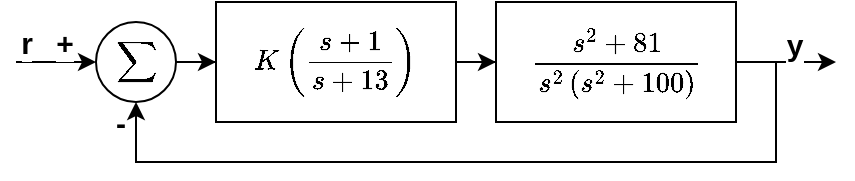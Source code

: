 <mxfile version="27.0.6">
  <diagram name="Page-1" id="7i8WvX3o7i39adEYjRg3">
    <mxGraphModel dx="983" dy="518" grid="1" gridSize="10" guides="1" tooltips="1" connect="1" arrows="1" fold="1" page="1" pageScale="1" pageWidth="850" pageHeight="1100" math="1" shadow="0">
      <root>
        <mxCell id="0" />
        <mxCell id="1" parent="0" />
        <mxCell id="YNapPXhA3iBTO7-f3Nzw-1" value="" style="endArrow=classic;html=1;rounded=0;entryX=0;entryY=0.5;entryDx=0;entryDy=0;" edge="1" parent="1" target="YNapPXhA3iBTO7-f3Nzw-2">
          <mxGeometry width="50" height="50" relative="1" as="geometry">
            <mxPoint x="160" y="400" as="sourcePoint" />
            <mxPoint x="200" y="400" as="targetPoint" />
          </mxGeometry>
        </mxCell>
        <mxCell id="YNapPXhA3iBTO7-f3Nzw-3" value="&lt;font style=&quot;font-size: 15px;&quot;&gt;&lt;b&gt;+&lt;/b&gt;&lt;/font&gt;" style="edgeLabel;html=1;align=center;verticalAlign=middle;resizable=0;points=[];" vertex="1" connectable="0" parent="YNapPXhA3iBTO7-f3Nzw-1">
          <mxGeometry x="0.511" relative="1" as="geometry">
            <mxPoint x="-6" y="-10" as="offset" />
          </mxGeometry>
        </mxCell>
        <mxCell id="YNapPXhA3iBTO7-f3Nzw-10" value="r" style="edgeLabel;html=1;align=center;verticalAlign=middle;resizable=0;points=[];fontSize=15;fontStyle=1" vertex="1" connectable="0" parent="YNapPXhA3iBTO7-f3Nzw-1">
          <mxGeometry x="-0.765" y="-1" relative="1" as="geometry">
            <mxPoint y="-11" as="offset" />
          </mxGeometry>
        </mxCell>
        <mxCell id="YNapPXhA3iBTO7-f3Nzw-5" value="" style="edgeStyle=orthogonalEdgeStyle;rounded=0;orthogonalLoop=1;jettySize=auto;html=1;" edge="1" parent="1" source="YNapPXhA3iBTO7-f3Nzw-2" target="YNapPXhA3iBTO7-f3Nzw-4">
          <mxGeometry relative="1" as="geometry" />
        </mxCell>
        <mxCell id="YNapPXhA3iBTO7-f3Nzw-2" value="$$\sum$$" style="ellipse;whiteSpace=wrap;html=1;aspect=fixed;" vertex="1" parent="1">
          <mxGeometry x="200" y="380" width="40" height="40" as="geometry" />
        </mxCell>
        <mxCell id="YNapPXhA3iBTO7-f3Nzw-7" value="" style="edgeStyle=orthogonalEdgeStyle;rounded=0;orthogonalLoop=1;jettySize=auto;html=1;" edge="1" parent="1" source="YNapPXhA3iBTO7-f3Nzw-4" target="YNapPXhA3iBTO7-f3Nzw-6">
          <mxGeometry relative="1" as="geometry" />
        </mxCell>
        <mxCell id="YNapPXhA3iBTO7-f3Nzw-4" value="$$K\left( \frac{s+1}{s+13}\right)$$" style="whiteSpace=wrap;html=1;" vertex="1" parent="1">
          <mxGeometry x="260" y="370" width="120" height="60" as="geometry" />
        </mxCell>
        <mxCell id="YNapPXhA3iBTO7-f3Nzw-8" style="edgeStyle=orthogonalEdgeStyle;rounded=0;orthogonalLoop=1;jettySize=auto;html=1;exitX=1;exitY=0.5;exitDx=0;exitDy=0;" edge="1" parent="1" source="YNapPXhA3iBTO7-f3Nzw-6">
          <mxGeometry relative="1" as="geometry">
            <mxPoint x="570" y="400" as="targetPoint" />
          </mxGeometry>
        </mxCell>
        <mxCell id="YNapPXhA3iBTO7-f3Nzw-11" value="&lt;font style=&quot;font-size: 15px;&quot;&gt;&lt;b&gt;y&lt;/b&gt;&lt;/font&gt;" style="edgeLabel;html=1;align=center;verticalAlign=middle;resizable=0;points=[];" vertex="1" connectable="0" parent="YNapPXhA3iBTO7-f3Nzw-8">
          <mxGeometry x="0.514" y="2" relative="1" as="geometry">
            <mxPoint x="-9" y="-8" as="offset" />
          </mxGeometry>
        </mxCell>
        <mxCell id="YNapPXhA3iBTO7-f3Nzw-9" style="edgeStyle=orthogonalEdgeStyle;rounded=0;orthogonalLoop=1;jettySize=auto;html=1;exitX=1;exitY=0.5;exitDx=0;exitDy=0;entryX=0.5;entryY=1;entryDx=0;entryDy=0;" edge="1" parent="1" source="YNapPXhA3iBTO7-f3Nzw-6" target="YNapPXhA3iBTO7-f3Nzw-2">
          <mxGeometry relative="1" as="geometry">
            <Array as="points">
              <mxPoint x="540" y="400" />
              <mxPoint x="540" y="450" />
              <mxPoint x="220" y="450" />
            </Array>
          </mxGeometry>
        </mxCell>
        <mxCell id="YNapPXhA3iBTO7-f3Nzw-12" value="&lt;font style=&quot;font-size: 15px;&quot;&gt;&lt;b&gt;-&lt;/b&gt;&lt;/font&gt;" style="edgeLabel;html=1;align=center;verticalAlign=middle;resizable=0;points=[];" vertex="1" connectable="0" parent="YNapPXhA3iBTO7-f3Nzw-9">
          <mxGeometry x="0.921" y="2" relative="1" as="geometry">
            <mxPoint x="-6" y="-7" as="offset" />
          </mxGeometry>
        </mxCell>
        <mxCell id="YNapPXhA3iBTO7-f3Nzw-6" value="$$\frac{s^2+81}{s^2\left(s^2+100\right)}$$" style="whiteSpace=wrap;html=1;" vertex="1" parent="1">
          <mxGeometry x="400" y="370" width="120" height="60" as="geometry" />
        </mxCell>
      </root>
    </mxGraphModel>
  </diagram>
</mxfile>

